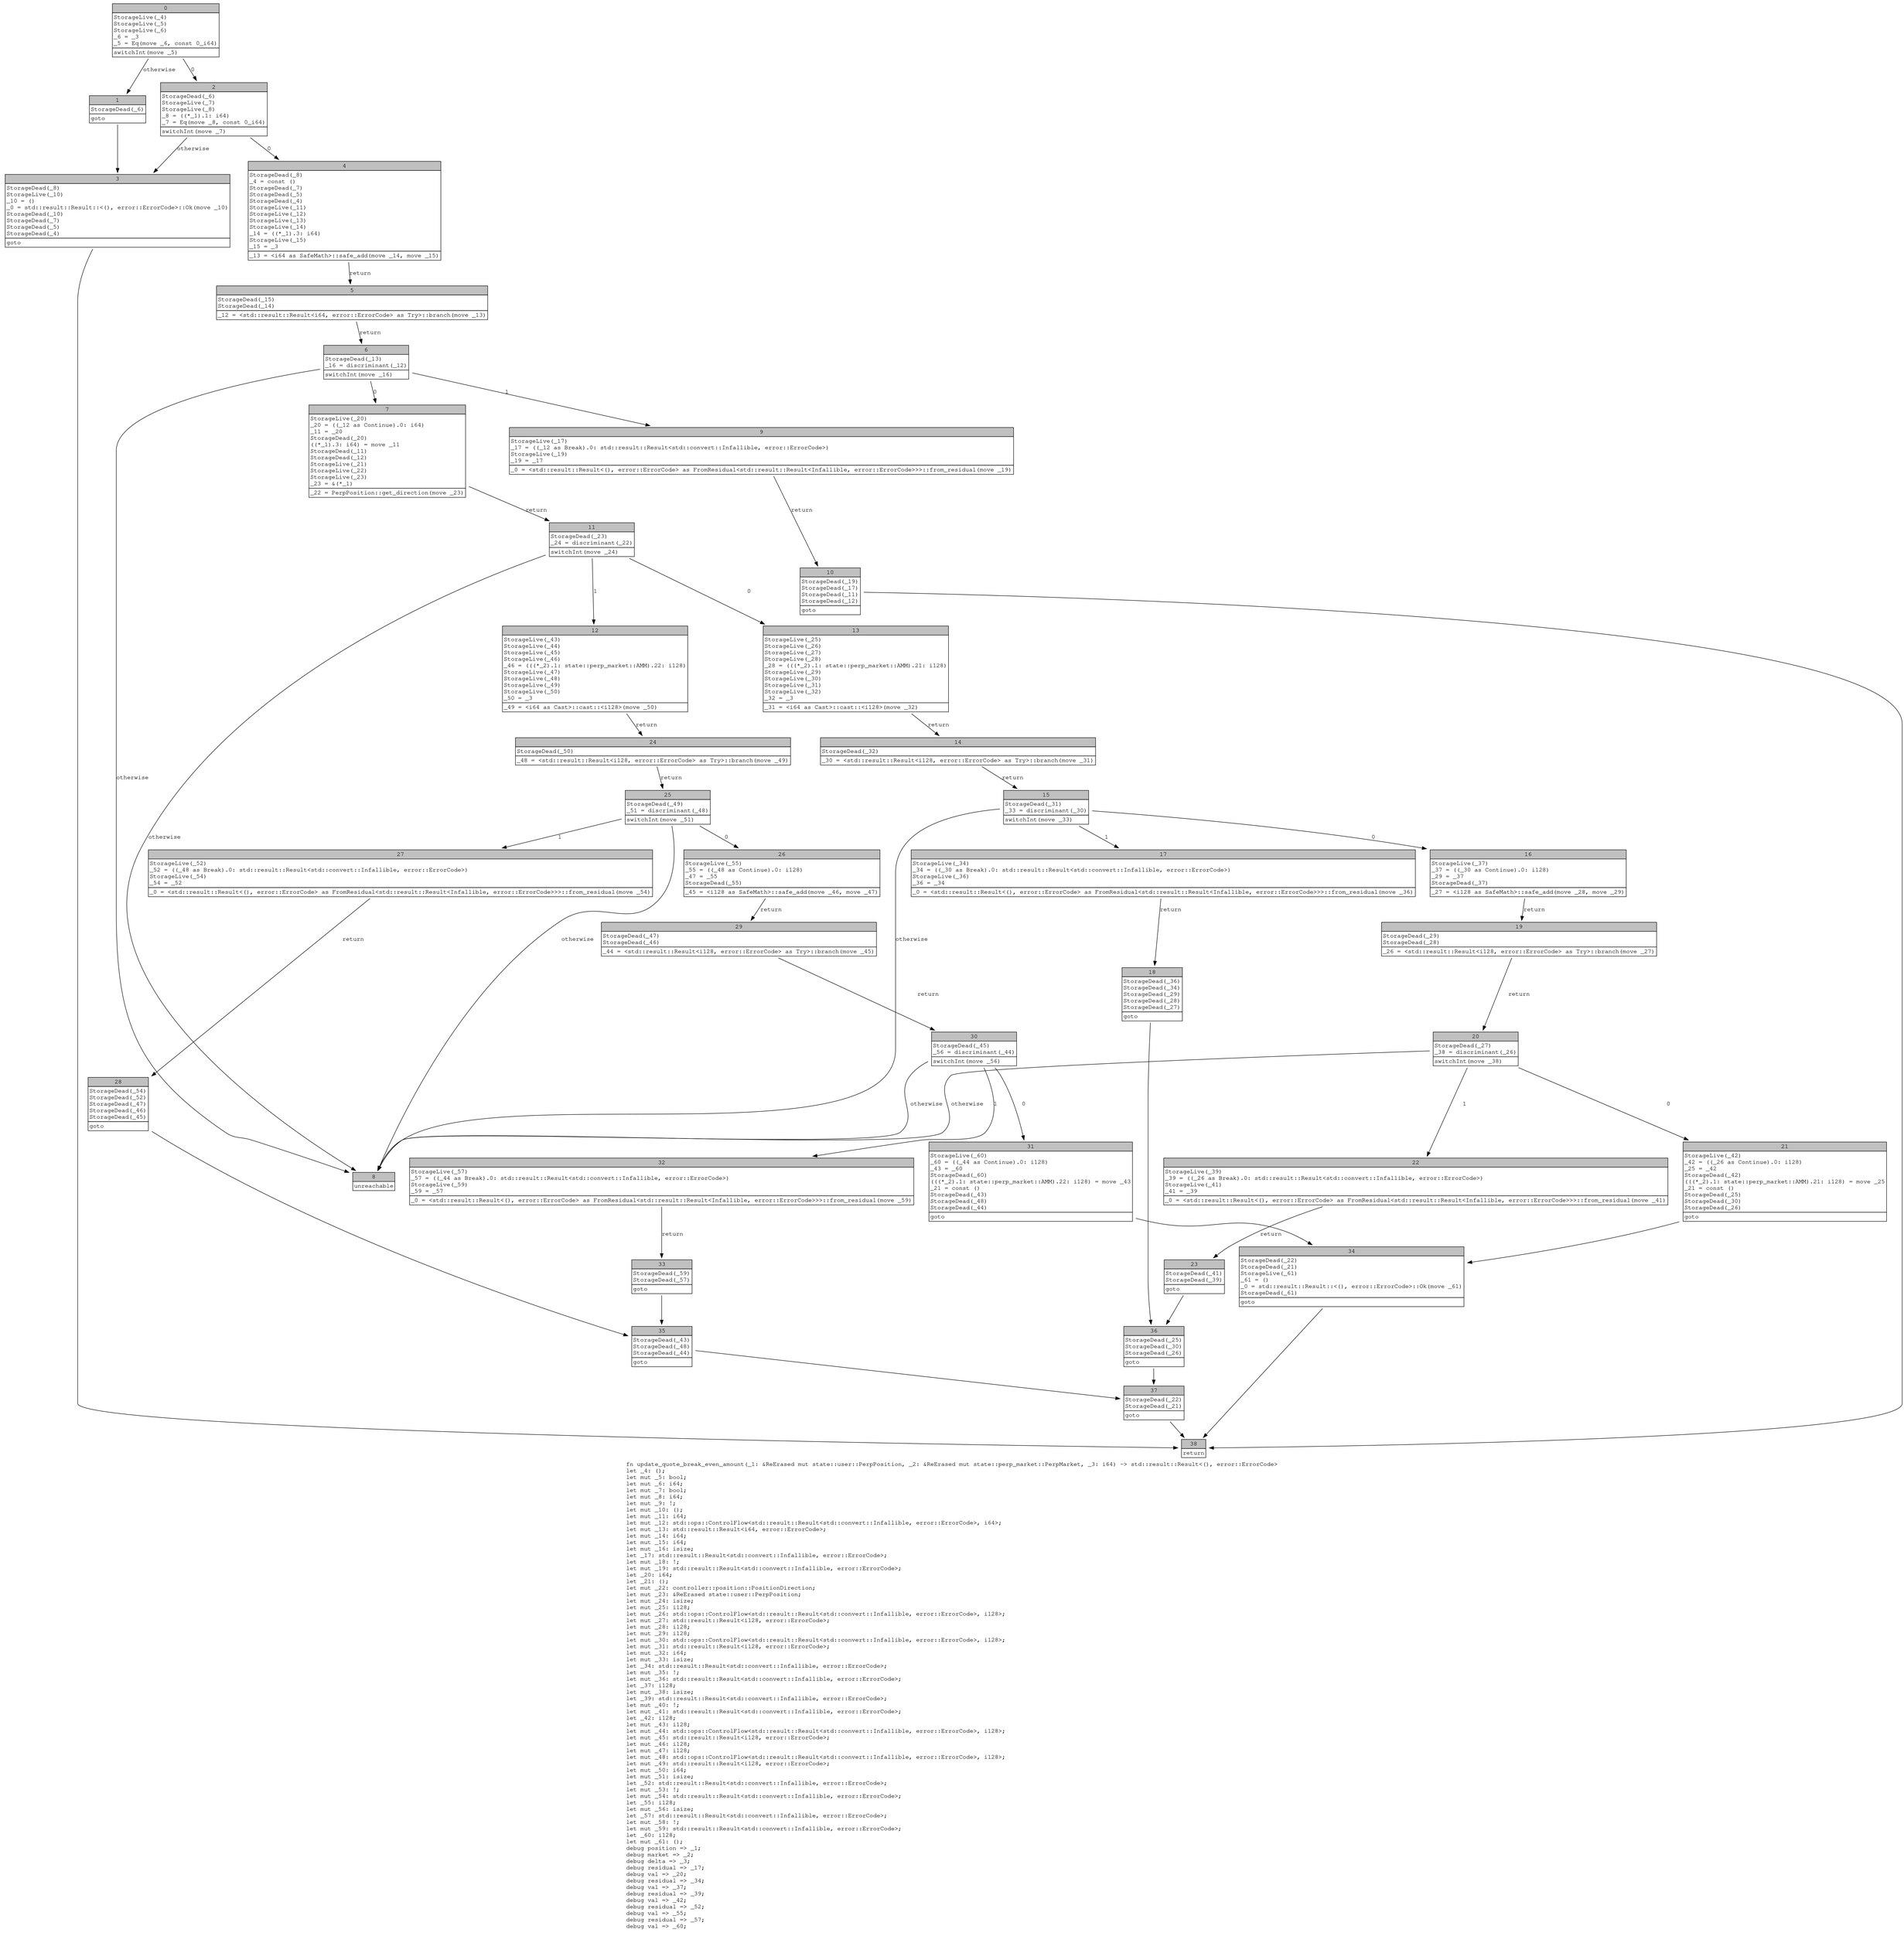 digraph Mir_0_690 {
    graph [fontname="Courier, monospace"];
    node [fontname="Courier, monospace"];
    edge [fontname="Courier, monospace"];
    label=<fn update_quote_break_even_amount(_1: &amp;ReErased mut state::user::PerpPosition, _2: &amp;ReErased mut state::perp_market::PerpMarket, _3: i64) -&gt; std::result::Result&lt;(), error::ErrorCode&gt;<br align="left"/>let _4: ();<br align="left"/>let mut _5: bool;<br align="left"/>let mut _6: i64;<br align="left"/>let mut _7: bool;<br align="left"/>let mut _8: i64;<br align="left"/>let mut _9: !;<br align="left"/>let mut _10: ();<br align="left"/>let mut _11: i64;<br align="left"/>let mut _12: std::ops::ControlFlow&lt;std::result::Result&lt;std::convert::Infallible, error::ErrorCode&gt;, i64&gt;;<br align="left"/>let mut _13: std::result::Result&lt;i64, error::ErrorCode&gt;;<br align="left"/>let mut _14: i64;<br align="left"/>let mut _15: i64;<br align="left"/>let mut _16: isize;<br align="left"/>let _17: std::result::Result&lt;std::convert::Infallible, error::ErrorCode&gt;;<br align="left"/>let mut _18: !;<br align="left"/>let mut _19: std::result::Result&lt;std::convert::Infallible, error::ErrorCode&gt;;<br align="left"/>let _20: i64;<br align="left"/>let _21: ();<br align="left"/>let mut _22: controller::position::PositionDirection;<br align="left"/>let mut _23: &amp;ReErased state::user::PerpPosition;<br align="left"/>let mut _24: isize;<br align="left"/>let mut _25: i128;<br align="left"/>let mut _26: std::ops::ControlFlow&lt;std::result::Result&lt;std::convert::Infallible, error::ErrorCode&gt;, i128&gt;;<br align="left"/>let mut _27: std::result::Result&lt;i128, error::ErrorCode&gt;;<br align="left"/>let mut _28: i128;<br align="left"/>let mut _29: i128;<br align="left"/>let mut _30: std::ops::ControlFlow&lt;std::result::Result&lt;std::convert::Infallible, error::ErrorCode&gt;, i128&gt;;<br align="left"/>let mut _31: std::result::Result&lt;i128, error::ErrorCode&gt;;<br align="left"/>let mut _32: i64;<br align="left"/>let mut _33: isize;<br align="left"/>let _34: std::result::Result&lt;std::convert::Infallible, error::ErrorCode&gt;;<br align="left"/>let mut _35: !;<br align="left"/>let mut _36: std::result::Result&lt;std::convert::Infallible, error::ErrorCode&gt;;<br align="left"/>let _37: i128;<br align="left"/>let mut _38: isize;<br align="left"/>let _39: std::result::Result&lt;std::convert::Infallible, error::ErrorCode&gt;;<br align="left"/>let mut _40: !;<br align="left"/>let mut _41: std::result::Result&lt;std::convert::Infallible, error::ErrorCode&gt;;<br align="left"/>let _42: i128;<br align="left"/>let mut _43: i128;<br align="left"/>let mut _44: std::ops::ControlFlow&lt;std::result::Result&lt;std::convert::Infallible, error::ErrorCode&gt;, i128&gt;;<br align="left"/>let mut _45: std::result::Result&lt;i128, error::ErrorCode&gt;;<br align="left"/>let mut _46: i128;<br align="left"/>let mut _47: i128;<br align="left"/>let mut _48: std::ops::ControlFlow&lt;std::result::Result&lt;std::convert::Infallible, error::ErrorCode&gt;, i128&gt;;<br align="left"/>let mut _49: std::result::Result&lt;i128, error::ErrorCode&gt;;<br align="left"/>let mut _50: i64;<br align="left"/>let mut _51: isize;<br align="left"/>let _52: std::result::Result&lt;std::convert::Infallible, error::ErrorCode&gt;;<br align="left"/>let mut _53: !;<br align="left"/>let mut _54: std::result::Result&lt;std::convert::Infallible, error::ErrorCode&gt;;<br align="left"/>let _55: i128;<br align="left"/>let mut _56: isize;<br align="left"/>let _57: std::result::Result&lt;std::convert::Infallible, error::ErrorCode&gt;;<br align="left"/>let mut _58: !;<br align="left"/>let mut _59: std::result::Result&lt;std::convert::Infallible, error::ErrorCode&gt;;<br align="left"/>let _60: i128;<br align="left"/>let mut _61: ();<br align="left"/>debug position =&gt; _1;<br align="left"/>debug market =&gt; _2;<br align="left"/>debug delta =&gt; _3;<br align="left"/>debug residual =&gt; _17;<br align="left"/>debug val =&gt; _20;<br align="left"/>debug residual =&gt; _34;<br align="left"/>debug val =&gt; _37;<br align="left"/>debug residual =&gt; _39;<br align="left"/>debug val =&gt; _42;<br align="left"/>debug residual =&gt; _52;<br align="left"/>debug val =&gt; _55;<br align="left"/>debug residual =&gt; _57;<br align="left"/>debug val =&gt; _60;<br align="left"/>>;
    bb0__0_690 [shape="none", label=<<table border="0" cellborder="1" cellspacing="0"><tr><td bgcolor="gray" align="center" colspan="1">0</td></tr><tr><td align="left" balign="left">StorageLive(_4)<br/>StorageLive(_5)<br/>StorageLive(_6)<br/>_6 = _3<br/>_5 = Eq(move _6, const 0_i64)<br/></td></tr><tr><td align="left">switchInt(move _5)</td></tr></table>>];
    bb1__0_690 [shape="none", label=<<table border="0" cellborder="1" cellspacing="0"><tr><td bgcolor="gray" align="center" colspan="1">1</td></tr><tr><td align="left" balign="left">StorageDead(_6)<br/></td></tr><tr><td align="left">goto</td></tr></table>>];
    bb2__0_690 [shape="none", label=<<table border="0" cellborder="1" cellspacing="0"><tr><td bgcolor="gray" align="center" colspan="1">2</td></tr><tr><td align="left" balign="left">StorageDead(_6)<br/>StorageLive(_7)<br/>StorageLive(_8)<br/>_8 = ((*_1).1: i64)<br/>_7 = Eq(move _8, const 0_i64)<br/></td></tr><tr><td align="left">switchInt(move _7)</td></tr></table>>];
    bb3__0_690 [shape="none", label=<<table border="0" cellborder="1" cellspacing="0"><tr><td bgcolor="gray" align="center" colspan="1">3</td></tr><tr><td align="left" balign="left">StorageDead(_8)<br/>StorageLive(_10)<br/>_10 = ()<br/>_0 = std::result::Result::&lt;(), error::ErrorCode&gt;::Ok(move _10)<br/>StorageDead(_10)<br/>StorageDead(_7)<br/>StorageDead(_5)<br/>StorageDead(_4)<br/></td></tr><tr><td align="left">goto</td></tr></table>>];
    bb4__0_690 [shape="none", label=<<table border="0" cellborder="1" cellspacing="0"><tr><td bgcolor="gray" align="center" colspan="1">4</td></tr><tr><td align="left" balign="left">StorageDead(_8)<br/>_4 = const ()<br/>StorageDead(_7)<br/>StorageDead(_5)<br/>StorageDead(_4)<br/>StorageLive(_11)<br/>StorageLive(_12)<br/>StorageLive(_13)<br/>StorageLive(_14)<br/>_14 = ((*_1).3: i64)<br/>StorageLive(_15)<br/>_15 = _3<br/></td></tr><tr><td align="left">_13 = &lt;i64 as SafeMath&gt;::safe_add(move _14, move _15)</td></tr></table>>];
    bb5__0_690 [shape="none", label=<<table border="0" cellborder="1" cellspacing="0"><tr><td bgcolor="gray" align="center" colspan="1">5</td></tr><tr><td align="left" balign="left">StorageDead(_15)<br/>StorageDead(_14)<br/></td></tr><tr><td align="left">_12 = &lt;std::result::Result&lt;i64, error::ErrorCode&gt; as Try&gt;::branch(move _13)</td></tr></table>>];
    bb6__0_690 [shape="none", label=<<table border="0" cellborder="1" cellspacing="0"><tr><td bgcolor="gray" align="center" colspan="1">6</td></tr><tr><td align="left" balign="left">StorageDead(_13)<br/>_16 = discriminant(_12)<br/></td></tr><tr><td align="left">switchInt(move _16)</td></tr></table>>];
    bb7__0_690 [shape="none", label=<<table border="0" cellborder="1" cellspacing="0"><tr><td bgcolor="gray" align="center" colspan="1">7</td></tr><tr><td align="left" balign="left">StorageLive(_20)<br/>_20 = ((_12 as Continue).0: i64)<br/>_11 = _20<br/>StorageDead(_20)<br/>((*_1).3: i64) = move _11<br/>StorageDead(_11)<br/>StorageDead(_12)<br/>StorageLive(_21)<br/>StorageLive(_22)<br/>StorageLive(_23)<br/>_23 = &amp;(*_1)<br/></td></tr><tr><td align="left">_22 = PerpPosition::get_direction(move _23)</td></tr></table>>];
    bb8__0_690 [shape="none", label=<<table border="0" cellborder="1" cellspacing="0"><tr><td bgcolor="gray" align="center" colspan="1">8</td></tr><tr><td align="left">unreachable</td></tr></table>>];
    bb9__0_690 [shape="none", label=<<table border="0" cellborder="1" cellspacing="0"><tr><td bgcolor="gray" align="center" colspan="1">9</td></tr><tr><td align="left" balign="left">StorageLive(_17)<br/>_17 = ((_12 as Break).0: std::result::Result&lt;std::convert::Infallible, error::ErrorCode&gt;)<br/>StorageLive(_19)<br/>_19 = _17<br/></td></tr><tr><td align="left">_0 = &lt;std::result::Result&lt;(), error::ErrorCode&gt; as FromResidual&lt;std::result::Result&lt;Infallible, error::ErrorCode&gt;&gt;&gt;::from_residual(move _19)</td></tr></table>>];
    bb10__0_690 [shape="none", label=<<table border="0" cellborder="1" cellspacing="0"><tr><td bgcolor="gray" align="center" colspan="1">10</td></tr><tr><td align="left" balign="left">StorageDead(_19)<br/>StorageDead(_17)<br/>StorageDead(_11)<br/>StorageDead(_12)<br/></td></tr><tr><td align="left">goto</td></tr></table>>];
    bb11__0_690 [shape="none", label=<<table border="0" cellborder="1" cellspacing="0"><tr><td bgcolor="gray" align="center" colspan="1">11</td></tr><tr><td align="left" balign="left">StorageDead(_23)<br/>_24 = discriminant(_22)<br/></td></tr><tr><td align="left">switchInt(move _24)</td></tr></table>>];
    bb12__0_690 [shape="none", label=<<table border="0" cellborder="1" cellspacing="0"><tr><td bgcolor="gray" align="center" colspan="1">12</td></tr><tr><td align="left" balign="left">StorageLive(_43)<br/>StorageLive(_44)<br/>StorageLive(_45)<br/>StorageLive(_46)<br/>_46 = (((*_2).1: state::perp_market::AMM).22: i128)<br/>StorageLive(_47)<br/>StorageLive(_48)<br/>StorageLive(_49)<br/>StorageLive(_50)<br/>_50 = _3<br/></td></tr><tr><td align="left">_49 = &lt;i64 as Cast&gt;::cast::&lt;i128&gt;(move _50)</td></tr></table>>];
    bb13__0_690 [shape="none", label=<<table border="0" cellborder="1" cellspacing="0"><tr><td bgcolor="gray" align="center" colspan="1">13</td></tr><tr><td align="left" balign="left">StorageLive(_25)<br/>StorageLive(_26)<br/>StorageLive(_27)<br/>StorageLive(_28)<br/>_28 = (((*_2).1: state::perp_market::AMM).21: i128)<br/>StorageLive(_29)<br/>StorageLive(_30)<br/>StorageLive(_31)<br/>StorageLive(_32)<br/>_32 = _3<br/></td></tr><tr><td align="left">_31 = &lt;i64 as Cast&gt;::cast::&lt;i128&gt;(move _32)</td></tr></table>>];
    bb14__0_690 [shape="none", label=<<table border="0" cellborder="1" cellspacing="0"><tr><td bgcolor="gray" align="center" colspan="1">14</td></tr><tr><td align="left" balign="left">StorageDead(_32)<br/></td></tr><tr><td align="left">_30 = &lt;std::result::Result&lt;i128, error::ErrorCode&gt; as Try&gt;::branch(move _31)</td></tr></table>>];
    bb15__0_690 [shape="none", label=<<table border="0" cellborder="1" cellspacing="0"><tr><td bgcolor="gray" align="center" colspan="1">15</td></tr><tr><td align="left" balign="left">StorageDead(_31)<br/>_33 = discriminant(_30)<br/></td></tr><tr><td align="left">switchInt(move _33)</td></tr></table>>];
    bb16__0_690 [shape="none", label=<<table border="0" cellborder="1" cellspacing="0"><tr><td bgcolor="gray" align="center" colspan="1">16</td></tr><tr><td align="left" balign="left">StorageLive(_37)<br/>_37 = ((_30 as Continue).0: i128)<br/>_29 = _37<br/>StorageDead(_37)<br/></td></tr><tr><td align="left">_27 = &lt;i128 as SafeMath&gt;::safe_add(move _28, move _29)</td></tr></table>>];
    bb17__0_690 [shape="none", label=<<table border="0" cellborder="1" cellspacing="0"><tr><td bgcolor="gray" align="center" colspan="1">17</td></tr><tr><td align="left" balign="left">StorageLive(_34)<br/>_34 = ((_30 as Break).0: std::result::Result&lt;std::convert::Infallible, error::ErrorCode&gt;)<br/>StorageLive(_36)<br/>_36 = _34<br/></td></tr><tr><td align="left">_0 = &lt;std::result::Result&lt;(), error::ErrorCode&gt; as FromResidual&lt;std::result::Result&lt;Infallible, error::ErrorCode&gt;&gt;&gt;::from_residual(move _36)</td></tr></table>>];
    bb18__0_690 [shape="none", label=<<table border="0" cellborder="1" cellspacing="0"><tr><td bgcolor="gray" align="center" colspan="1">18</td></tr><tr><td align="left" balign="left">StorageDead(_36)<br/>StorageDead(_34)<br/>StorageDead(_29)<br/>StorageDead(_28)<br/>StorageDead(_27)<br/></td></tr><tr><td align="left">goto</td></tr></table>>];
    bb19__0_690 [shape="none", label=<<table border="0" cellborder="1" cellspacing="0"><tr><td bgcolor="gray" align="center" colspan="1">19</td></tr><tr><td align="left" balign="left">StorageDead(_29)<br/>StorageDead(_28)<br/></td></tr><tr><td align="left">_26 = &lt;std::result::Result&lt;i128, error::ErrorCode&gt; as Try&gt;::branch(move _27)</td></tr></table>>];
    bb20__0_690 [shape="none", label=<<table border="0" cellborder="1" cellspacing="0"><tr><td bgcolor="gray" align="center" colspan="1">20</td></tr><tr><td align="left" balign="left">StorageDead(_27)<br/>_38 = discriminant(_26)<br/></td></tr><tr><td align="left">switchInt(move _38)</td></tr></table>>];
    bb21__0_690 [shape="none", label=<<table border="0" cellborder="1" cellspacing="0"><tr><td bgcolor="gray" align="center" colspan="1">21</td></tr><tr><td align="left" balign="left">StorageLive(_42)<br/>_42 = ((_26 as Continue).0: i128)<br/>_25 = _42<br/>StorageDead(_42)<br/>(((*_2).1: state::perp_market::AMM).21: i128) = move _25<br/>_21 = const ()<br/>StorageDead(_25)<br/>StorageDead(_30)<br/>StorageDead(_26)<br/></td></tr><tr><td align="left">goto</td></tr></table>>];
    bb22__0_690 [shape="none", label=<<table border="0" cellborder="1" cellspacing="0"><tr><td bgcolor="gray" align="center" colspan="1">22</td></tr><tr><td align="left" balign="left">StorageLive(_39)<br/>_39 = ((_26 as Break).0: std::result::Result&lt;std::convert::Infallible, error::ErrorCode&gt;)<br/>StorageLive(_41)<br/>_41 = _39<br/></td></tr><tr><td align="left">_0 = &lt;std::result::Result&lt;(), error::ErrorCode&gt; as FromResidual&lt;std::result::Result&lt;Infallible, error::ErrorCode&gt;&gt;&gt;::from_residual(move _41)</td></tr></table>>];
    bb23__0_690 [shape="none", label=<<table border="0" cellborder="1" cellspacing="0"><tr><td bgcolor="gray" align="center" colspan="1">23</td></tr><tr><td align="left" balign="left">StorageDead(_41)<br/>StorageDead(_39)<br/></td></tr><tr><td align="left">goto</td></tr></table>>];
    bb24__0_690 [shape="none", label=<<table border="0" cellborder="1" cellspacing="0"><tr><td bgcolor="gray" align="center" colspan="1">24</td></tr><tr><td align="left" balign="left">StorageDead(_50)<br/></td></tr><tr><td align="left">_48 = &lt;std::result::Result&lt;i128, error::ErrorCode&gt; as Try&gt;::branch(move _49)</td></tr></table>>];
    bb25__0_690 [shape="none", label=<<table border="0" cellborder="1" cellspacing="0"><tr><td bgcolor="gray" align="center" colspan="1">25</td></tr><tr><td align="left" balign="left">StorageDead(_49)<br/>_51 = discriminant(_48)<br/></td></tr><tr><td align="left">switchInt(move _51)</td></tr></table>>];
    bb26__0_690 [shape="none", label=<<table border="0" cellborder="1" cellspacing="0"><tr><td bgcolor="gray" align="center" colspan="1">26</td></tr><tr><td align="left" balign="left">StorageLive(_55)<br/>_55 = ((_48 as Continue).0: i128)<br/>_47 = _55<br/>StorageDead(_55)<br/></td></tr><tr><td align="left">_45 = &lt;i128 as SafeMath&gt;::safe_add(move _46, move _47)</td></tr></table>>];
    bb27__0_690 [shape="none", label=<<table border="0" cellborder="1" cellspacing="0"><tr><td bgcolor="gray" align="center" colspan="1">27</td></tr><tr><td align="left" balign="left">StorageLive(_52)<br/>_52 = ((_48 as Break).0: std::result::Result&lt;std::convert::Infallible, error::ErrorCode&gt;)<br/>StorageLive(_54)<br/>_54 = _52<br/></td></tr><tr><td align="left">_0 = &lt;std::result::Result&lt;(), error::ErrorCode&gt; as FromResidual&lt;std::result::Result&lt;Infallible, error::ErrorCode&gt;&gt;&gt;::from_residual(move _54)</td></tr></table>>];
    bb28__0_690 [shape="none", label=<<table border="0" cellborder="1" cellspacing="0"><tr><td bgcolor="gray" align="center" colspan="1">28</td></tr><tr><td align="left" balign="left">StorageDead(_54)<br/>StorageDead(_52)<br/>StorageDead(_47)<br/>StorageDead(_46)<br/>StorageDead(_45)<br/></td></tr><tr><td align="left">goto</td></tr></table>>];
    bb29__0_690 [shape="none", label=<<table border="0" cellborder="1" cellspacing="0"><tr><td bgcolor="gray" align="center" colspan="1">29</td></tr><tr><td align="left" balign="left">StorageDead(_47)<br/>StorageDead(_46)<br/></td></tr><tr><td align="left">_44 = &lt;std::result::Result&lt;i128, error::ErrorCode&gt; as Try&gt;::branch(move _45)</td></tr></table>>];
    bb30__0_690 [shape="none", label=<<table border="0" cellborder="1" cellspacing="0"><tr><td bgcolor="gray" align="center" colspan="1">30</td></tr><tr><td align="left" balign="left">StorageDead(_45)<br/>_56 = discriminant(_44)<br/></td></tr><tr><td align="left">switchInt(move _56)</td></tr></table>>];
    bb31__0_690 [shape="none", label=<<table border="0" cellborder="1" cellspacing="0"><tr><td bgcolor="gray" align="center" colspan="1">31</td></tr><tr><td align="left" balign="left">StorageLive(_60)<br/>_60 = ((_44 as Continue).0: i128)<br/>_43 = _60<br/>StorageDead(_60)<br/>(((*_2).1: state::perp_market::AMM).22: i128) = move _43<br/>_21 = const ()<br/>StorageDead(_43)<br/>StorageDead(_48)<br/>StorageDead(_44)<br/></td></tr><tr><td align="left">goto</td></tr></table>>];
    bb32__0_690 [shape="none", label=<<table border="0" cellborder="1" cellspacing="0"><tr><td bgcolor="gray" align="center" colspan="1">32</td></tr><tr><td align="left" balign="left">StorageLive(_57)<br/>_57 = ((_44 as Break).0: std::result::Result&lt;std::convert::Infallible, error::ErrorCode&gt;)<br/>StorageLive(_59)<br/>_59 = _57<br/></td></tr><tr><td align="left">_0 = &lt;std::result::Result&lt;(), error::ErrorCode&gt; as FromResidual&lt;std::result::Result&lt;Infallible, error::ErrorCode&gt;&gt;&gt;::from_residual(move _59)</td></tr></table>>];
    bb33__0_690 [shape="none", label=<<table border="0" cellborder="1" cellspacing="0"><tr><td bgcolor="gray" align="center" colspan="1">33</td></tr><tr><td align="left" balign="left">StorageDead(_59)<br/>StorageDead(_57)<br/></td></tr><tr><td align="left">goto</td></tr></table>>];
    bb34__0_690 [shape="none", label=<<table border="0" cellborder="1" cellspacing="0"><tr><td bgcolor="gray" align="center" colspan="1">34</td></tr><tr><td align="left" balign="left">StorageDead(_22)<br/>StorageDead(_21)<br/>StorageLive(_61)<br/>_61 = ()<br/>_0 = std::result::Result::&lt;(), error::ErrorCode&gt;::Ok(move _61)<br/>StorageDead(_61)<br/></td></tr><tr><td align="left">goto</td></tr></table>>];
    bb35__0_690 [shape="none", label=<<table border="0" cellborder="1" cellspacing="0"><tr><td bgcolor="gray" align="center" colspan="1">35</td></tr><tr><td align="left" balign="left">StorageDead(_43)<br/>StorageDead(_48)<br/>StorageDead(_44)<br/></td></tr><tr><td align="left">goto</td></tr></table>>];
    bb36__0_690 [shape="none", label=<<table border="0" cellborder="1" cellspacing="0"><tr><td bgcolor="gray" align="center" colspan="1">36</td></tr><tr><td align="left" balign="left">StorageDead(_25)<br/>StorageDead(_30)<br/>StorageDead(_26)<br/></td></tr><tr><td align="left">goto</td></tr></table>>];
    bb37__0_690 [shape="none", label=<<table border="0" cellborder="1" cellspacing="0"><tr><td bgcolor="gray" align="center" colspan="1">37</td></tr><tr><td align="left" balign="left">StorageDead(_22)<br/>StorageDead(_21)<br/></td></tr><tr><td align="left">goto</td></tr></table>>];
    bb38__0_690 [shape="none", label=<<table border="0" cellborder="1" cellspacing="0"><tr><td bgcolor="gray" align="center" colspan="1">38</td></tr><tr><td align="left">return</td></tr></table>>];
    bb0__0_690 -> bb2__0_690 [label="0"];
    bb0__0_690 -> bb1__0_690 [label="otherwise"];
    bb1__0_690 -> bb3__0_690 [label=""];
    bb2__0_690 -> bb4__0_690 [label="0"];
    bb2__0_690 -> bb3__0_690 [label="otherwise"];
    bb3__0_690 -> bb38__0_690 [label=""];
    bb4__0_690 -> bb5__0_690 [label="return"];
    bb5__0_690 -> bb6__0_690 [label="return"];
    bb6__0_690 -> bb7__0_690 [label="0"];
    bb6__0_690 -> bb9__0_690 [label="1"];
    bb6__0_690 -> bb8__0_690 [label="otherwise"];
    bb7__0_690 -> bb11__0_690 [label="return"];
    bb9__0_690 -> bb10__0_690 [label="return"];
    bb10__0_690 -> bb38__0_690 [label=""];
    bb11__0_690 -> bb13__0_690 [label="0"];
    bb11__0_690 -> bb12__0_690 [label="1"];
    bb11__0_690 -> bb8__0_690 [label="otherwise"];
    bb12__0_690 -> bb24__0_690 [label="return"];
    bb13__0_690 -> bb14__0_690 [label="return"];
    bb14__0_690 -> bb15__0_690 [label="return"];
    bb15__0_690 -> bb16__0_690 [label="0"];
    bb15__0_690 -> bb17__0_690 [label="1"];
    bb15__0_690 -> bb8__0_690 [label="otherwise"];
    bb16__0_690 -> bb19__0_690 [label="return"];
    bb17__0_690 -> bb18__0_690 [label="return"];
    bb18__0_690 -> bb36__0_690 [label=""];
    bb19__0_690 -> bb20__0_690 [label="return"];
    bb20__0_690 -> bb21__0_690 [label="0"];
    bb20__0_690 -> bb22__0_690 [label="1"];
    bb20__0_690 -> bb8__0_690 [label="otherwise"];
    bb21__0_690 -> bb34__0_690 [label=""];
    bb22__0_690 -> bb23__0_690 [label="return"];
    bb23__0_690 -> bb36__0_690 [label=""];
    bb24__0_690 -> bb25__0_690 [label="return"];
    bb25__0_690 -> bb26__0_690 [label="0"];
    bb25__0_690 -> bb27__0_690 [label="1"];
    bb25__0_690 -> bb8__0_690 [label="otherwise"];
    bb26__0_690 -> bb29__0_690 [label="return"];
    bb27__0_690 -> bb28__0_690 [label="return"];
    bb28__0_690 -> bb35__0_690 [label=""];
    bb29__0_690 -> bb30__0_690 [label="return"];
    bb30__0_690 -> bb31__0_690 [label="0"];
    bb30__0_690 -> bb32__0_690 [label="1"];
    bb30__0_690 -> bb8__0_690 [label="otherwise"];
    bb31__0_690 -> bb34__0_690 [label=""];
    bb32__0_690 -> bb33__0_690 [label="return"];
    bb33__0_690 -> bb35__0_690 [label=""];
    bb34__0_690 -> bb38__0_690 [label=""];
    bb35__0_690 -> bb37__0_690 [label=""];
    bb36__0_690 -> bb37__0_690 [label=""];
    bb37__0_690 -> bb38__0_690 [label=""];
}
